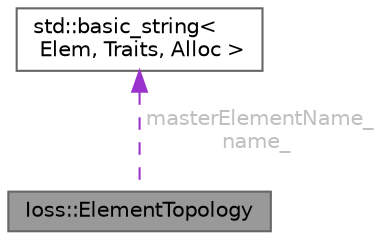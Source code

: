 digraph "Ioss::ElementTopology"
{
 // INTERACTIVE_SVG=YES
 // LATEX_PDF_SIZE
  bgcolor="transparent";
  edge [fontname=Helvetica,fontsize=10,labelfontname=Helvetica,labelfontsize=10];
  node [fontname=Helvetica,fontsize=10,shape=box,height=0.2,width=0.4];
  Node1 [id="Node000001",label="Ioss::ElementTopology",height=0.2,width=0.4,color="gray40", fillcolor="grey60", style="filled", fontcolor="black",tooltip="Represents an element topology."];
  Node2 -> Node1 [id="edge1_Node000001_Node000002",dir="back",color="darkorchid3",style="dashed",tooltip=" ",label=" masterElementName_\nname_",fontcolor="grey" ];
  Node2 [id="Node000002",label="std::basic_string\<\l Elem, Traits, Alloc \>",height=0.2,width=0.4,color="gray40", fillcolor="white", style="filled",URL="$classstd_1_1basic__string.html",tooltip=" "];
}

